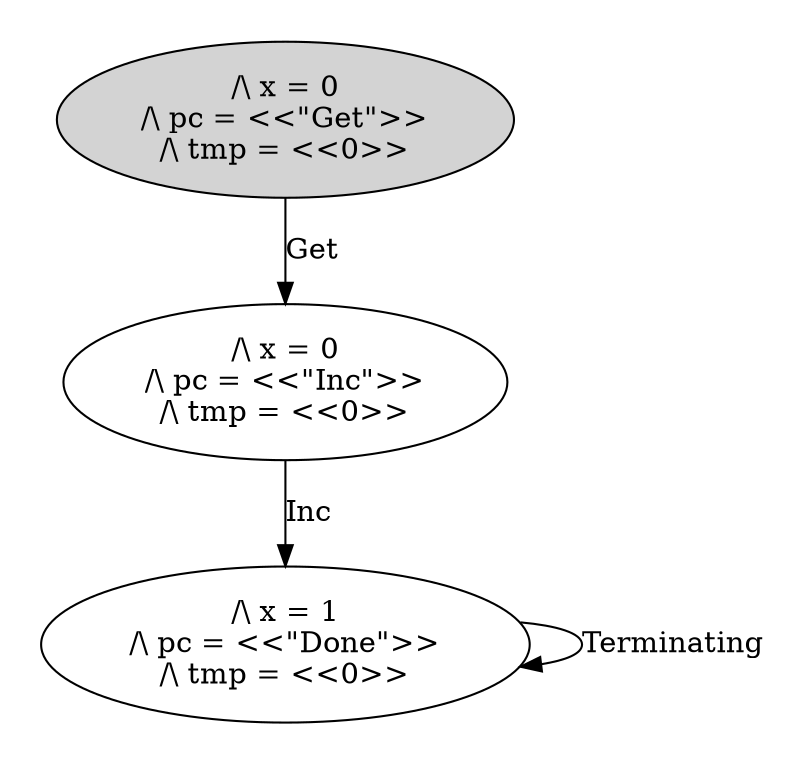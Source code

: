 strict digraph DiskGraph {
nodesep=0.35;
subgraph cluster_graph {
color="white";
809620043161205007 [label="/\\ x = 0\n/\\ pc = <<\"Get\">>\n/\\ tmp = <<0>>",style = filled]
809620043161205007 -> -280146466701130858 [label="Get",color="black",fontcolor="black"];
-280146466701130858 [label="/\\ x = 0\n/\\ pc = <<\"Inc\">>\n/\\ tmp = <<0>>"];
-280146466701130858 -> -4898893612856533987 [label="Inc",color="black",fontcolor="black"];
-4898893612856533987 [label="/\\ x = 1\n/\\ pc = <<\"Done\">>\n/\\ tmp = <<0>>"];
-4898893612856533987 -> -4898893612856533987 [label="Terminating",color="black",fontcolor="black"];
{rank = same; 809620043161205007;}
{rank = same; -280146466701130858;}
{rank = same; -4898893612856533987;}
}
}
